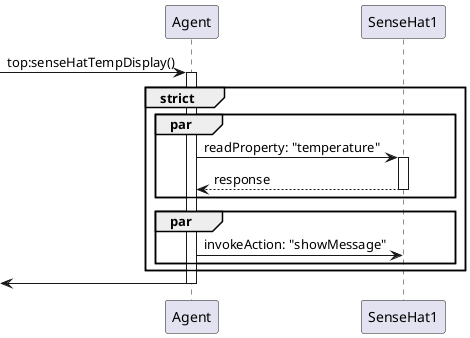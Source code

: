 @startuml senseHatTempDisplay
[->"Agent": top:senseHatTempDisplay()
activate "Agent"
group strict
    par
        "Agent" -> "SenseHat1" : readProperty: "temperature"
        activate "SenseHat1"
        "SenseHat1" --> "Agent" : response
        deactivate "SenseHat1"
    end
    par
        "Agent" -> "SenseHat1" : invokeAction: "showMessage"
    end
end
[<-"Agent"
deactivate "Agent"
@enduml